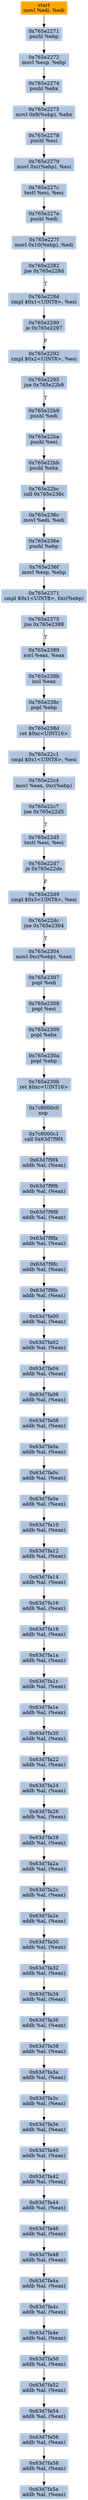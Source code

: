 digraph G {
node[shape=rectangle,style=filled,fillcolor=lightsteelblue,color=lightsteelblue]
bgcolor="transparent"
a0x765e226fmovl_edi_edi[label="start\nmovl %edi, %edi",color="lightgrey",fillcolor="orange"];
a0x765e2271pushl_ebp[label="0x765e2271\npushl %ebp"];
a0x765e2272movl_esp_ebp[label="0x765e2272\nmovl %esp, %ebp"];
a0x765e2274pushl_ebx[label="0x765e2274\npushl %ebx"];
a0x765e2275movl_0x8ebp__ebx[label="0x765e2275\nmovl 0x8(%ebp), %ebx"];
a0x765e2278pushl_esi[label="0x765e2278\npushl %esi"];
a0x765e2279movl_0xcebp__esi[label="0x765e2279\nmovl 0xc(%ebp), %esi"];
a0x765e227ctestl_esi_esi[label="0x765e227c\ntestl %esi, %esi"];
a0x765e227epushl_edi[label="0x765e227e\npushl %edi"];
a0x765e227fmovl_0x10ebp__edi[label="0x765e227f\nmovl 0x10(%ebp), %edi"];
a0x765e2282jne_0x765e228d[label="0x765e2282\njne 0x765e228d"];
a0x765e228dcmpl_0x1UINT8_esi[label="0x765e228d\ncmpl $0x1<UINT8>, %esi"];
a0x765e2290je_0x765e2297[label="0x765e2290\nje 0x765e2297"];
a0x765e2292cmpl_0x2UINT8_esi[label="0x765e2292\ncmpl $0x2<UINT8>, %esi"];
a0x765e2295jne_0x765e22b9[label="0x765e2295\njne 0x765e22b9"];
a0x765e22b9pushl_edi[label="0x765e22b9\npushl %edi"];
a0x765e22bapushl_esi[label="0x765e22ba\npushl %esi"];
a0x765e22bbpushl_ebx[label="0x765e22bb\npushl %ebx"];
a0x765e22bccall_0x765e236c[label="0x765e22bc\ncall 0x765e236c"];
a0x765e236cmovl_edi_edi[label="0x765e236c\nmovl %edi, %edi"];
a0x765e236epushl_ebp[label="0x765e236e\npushl %ebp"];
a0x765e236fmovl_esp_ebp[label="0x765e236f\nmovl %esp, %ebp"];
a0x765e2371cmpl_0x1UINT8_0xcebp_[label="0x765e2371\ncmpl $0x1<UINT8>, 0xc(%ebp)"];
a0x765e2375jne_0x765e2389[label="0x765e2375\njne 0x765e2389"];
a0x765e2389xorl_eax_eax[label="0x765e2389\nxorl %eax, %eax"];
a0x765e238bincl_eax[label="0x765e238b\nincl %eax"];
a0x765e238cpopl_ebp[label="0x765e238c\npopl %ebp"];
a0x765e238dret_0xcUINT16[label="0x765e238d\nret $0xc<UINT16>"];
a0x765e22c1cmpl_0x1UINT8_esi[label="0x765e22c1\ncmpl $0x1<UINT8>, %esi"];
a0x765e22c4movl_eax_0xcebp_[label="0x765e22c4\nmovl %eax, 0xc(%ebp)"];
a0x765e22c7jne_0x765e22d5[label="0x765e22c7\njne 0x765e22d5"];
a0x765e22d5testl_esi_esi[label="0x765e22d5\ntestl %esi, %esi"];
a0x765e22d7je_0x765e22de[label="0x765e22d7\nje 0x765e22de"];
a0x765e22d9cmpl_0x3UINT8_esi[label="0x765e22d9\ncmpl $0x3<UINT8>, %esi"];
a0x765e22dcjne_0x765e2304[label="0x765e22dc\njne 0x765e2304"];
a0x765e2304movl_0xcebp__eax[label="0x765e2304\nmovl 0xc(%ebp), %eax"];
a0x765e2307popl_edi[label="0x765e2307\npopl %edi"];
a0x765e2308popl_esi[label="0x765e2308\npopl %esi"];
a0x765e2309popl_ebx[label="0x765e2309\npopl %ebx"];
a0x765e230apopl_ebp[label="0x765e230a\npopl %ebp"];
a0x765e230bret_0xcUINT16[label="0x765e230b\nret $0xc<UINT16>"];
a0x7c8000c0nop_[label="0x7c8000c0\nnop "];
a0x7c8000c1call_0x63d7f9f4[label="0x7c8000c1\ncall 0x63d7f9f4"];
a0x63d7f9f4addb_al_eax_[label="0x63d7f9f4\naddb %al, (%eax)"];
a0x63d7f9f6addb_al_eax_[label="0x63d7f9f6\naddb %al, (%eax)"];
a0x63d7f9f8addb_al_eax_[label="0x63d7f9f8\naddb %al, (%eax)"];
a0x63d7f9faaddb_al_eax_[label="0x63d7f9fa\naddb %al, (%eax)"];
a0x63d7f9fcaddb_al_eax_[label="0x63d7f9fc\naddb %al, (%eax)"];
a0x63d7f9feaddb_al_eax_[label="0x63d7f9fe\naddb %al, (%eax)"];
a0x63d7fa00addb_al_eax_[label="0x63d7fa00\naddb %al, (%eax)"];
a0x63d7fa02addb_al_eax_[label="0x63d7fa02\naddb %al, (%eax)"];
a0x63d7fa04addb_al_eax_[label="0x63d7fa04\naddb %al, (%eax)"];
a0x63d7fa06addb_al_eax_[label="0x63d7fa06\naddb %al, (%eax)"];
a0x63d7fa08addb_al_eax_[label="0x63d7fa08\naddb %al, (%eax)"];
a0x63d7fa0aaddb_al_eax_[label="0x63d7fa0a\naddb %al, (%eax)"];
a0x63d7fa0caddb_al_eax_[label="0x63d7fa0c\naddb %al, (%eax)"];
a0x63d7fa0eaddb_al_eax_[label="0x63d7fa0e\naddb %al, (%eax)"];
a0x63d7fa10addb_al_eax_[label="0x63d7fa10\naddb %al, (%eax)"];
a0x63d7fa12addb_al_eax_[label="0x63d7fa12\naddb %al, (%eax)"];
a0x63d7fa14addb_al_eax_[label="0x63d7fa14\naddb %al, (%eax)"];
a0x63d7fa16addb_al_eax_[label="0x63d7fa16\naddb %al, (%eax)"];
a0x63d7fa18addb_al_eax_[label="0x63d7fa18\naddb %al, (%eax)"];
a0x63d7fa1aaddb_al_eax_[label="0x63d7fa1a\naddb %al, (%eax)"];
a0x63d7fa1caddb_al_eax_[label="0x63d7fa1c\naddb %al, (%eax)"];
a0x63d7fa1eaddb_al_eax_[label="0x63d7fa1e\naddb %al, (%eax)"];
a0x63d7fa20addb_al_eax_[label="0x63d7fa20\naddb %al, (%eax)"];
a0x63d7fa22addb_al_eax_[label="0x63d7fa22\naddb %al, (%eax)"];
a0x63d7fa24addb_al_eax_[label="0x63d7fa24\naddb %al, (%eax)"];
a0x63d7fa26addb_al_eax_[label="0x63d7fa26\naddb %al, (%eax)"];
a0x63d7fa28addb_al_eax_[label="0x63d7fa28\naddb %al, (%eax)"];
a0x63d7fa2aaddb_al_eax_[label="0x63d7fa2a\naddb %al, (%eax)"];
a0x63d7fa2caddb_al_eax_[label="0x63d7fa2c\naddb %al, (%eax)"];
a0x63d7fa2eaddb_al_eax_[label="0x63d7fa2e\naddb %al, (%eax)"];
a0x63d7fa30addb_al_eax_[label="0x63d7fa30\naddb %al, (%eax)"];
a0x63d7fa32addb_al_eax_[label="0x63d7fa32\naddb %al, (%eax)"];
a0x63d7fa34addb_al_eax_[label="0x63d7fa34\naddb %al, (%eax)"];
a0x63d7fa36addb_al_eax_[label="0x63d7fa36\naddb %al, (%eax)"];
a0x63d7fa38addb_al_eax_[label="0x63d7fa38\naddb %al, (%eax)"];
a0x63d7fa3aaddb_al_eax_[label="0x63d7fa3a\naddb %al, (%eax)"];
a0x63d7fa3caddb_al_eax_[label="0x63d7fa3c\naddb %al, (%eax)"];
a0x63d7fa3eaddb_al_eax_[label="0x63d7fa3e\naddb %al, (%eax)"];
a0x63d7fa40addb_al_eax_[label="0x63d7fa40\naddb %al, (%eax)"];
a0x63d7fa42addb_al_eax_[label="0x63d7fa42\naddb %al, (%eax)"];
a0x63d7fa44addb_al_eax_[label="0x63d7fa44\naddb %al, (%eax)"];
a0x63d7fa46addb_al_eax_[label="0x63d7fa46\naddb %al, (%eax)"];
a0x63d7fa48addb_al_eax_[label="0x63d7fa48\naddb %al, (%eax)"];
a0x63d7fa4aaddb_al_eax_[label="0x63d7fa4a\naddb %al, (%eax)"];
a0x63d7fa4caddb_al_eax_[label="0x63d7fa4c\naddb %al, (%eax)"];
a0x63d7fa4eaddb_al_eax_[label="0x63d7fa4e\naddb %al, (%eax)"];
a0x63d7fa50addb_al_eax_[label="0x63d7fa50\naddb %al, (%eax)"];
a0x63d7fa52addb_al_eax_[label="0x63d7fa52\naddb %al, (%eax)"];
a0x63d7fa54addb_al_eax_[label="0x63d7fa54\naddb %al, (%eax)"];
a0x63d7fa56addb_al_eax_[label="0x63d7fa56\naddb %al, (%eax)"];
a0x63d7fa58addb_al_eax_[label="0x63d7fa58\naddb %al, (%eax)"];
a0x63d7fa5aaddb_al_eax_[label="0x63d7fa5a\naddb %al, (%eax)"];
a0x765e226fmovl_edi_edi -> a0x765e2271pushl_ebp [color="#000000"];
a0x765e2271pushl_ebp -> a0x765e2272movl_esp_ebp [color="#000000"];
a0x765e2272movl_esp_ebp -> a0x765e2274pushl_ebx [color="#000000"];
a0x765e2274pushl_ebx -> a0x765e2275movl_0x8ebp__ebx [color="#000000"];
a0x765e2275movl_0x8ebp__ebx -> a0x765e2278pushl_esi [color="#000000"];
a0x765e2278pushl_esi -> a0x765e2279movl_0xcebp__esi [color="#000000"];
a0x765e2279movl_0xcebp__esi -> a0x765e227ctestl_esi_esi [color="#000000"];
a0x765e227ctestl_esi_esi -> a0x765e227epushl_edi [color="#000000"];
a0x765e227epushl_edi -> a0x765e227fmovl_0x10ebp__edi [color="#000000"];
a0x765e227fmovl_0x10ebp__edi -> a0x765e2282jne_0x765e228d [color="#000000"];
a0x765e2282jne_0x765e228d -> a0x765e228dcmpl_0x1UINT8_esi [color="#000000",label="T"];
a0x765e228dcmpl_0x1UINT8_esi -> a0x765e2290je_0x765e2297 [color="#000000"];
a0x765e2290je_0x765e2297 -> a0x765e2292cmpl_0x2UINT8_esi [color="#000000",label="F"];
a0x765e2292cmpl_0x2UINT8_esi -> a0x765e2295jne_0x765e22b9 [color="#000000"];
a0x765e2295jne_0x765e22b9 -> a0x765e22b9pushl_edi [color="#000000",label="T"];
a0x765e22b9pushl_edi -> a0x765e22bapushl_esi [color="#000000"];
a0x765e22bapushl_esi -> a0x765e22bbpushl_ebx [color="#000000"];
a0x765e22bbpushl_ebx -> a0x765e22bccall_0x765e236c [color="#000000"];
a0x765e22bccall_0x765e236c -> a0x765e236cmovl_edi_edi [color="#000000"];
a0x765e236cmovl_edi_edi -> a0x765e236epushl_ebp [color="#000000"];
a0x765e236epushl_ebp -> a0x765e236fmovl_esp_ebp [color="#000000"];
a0x765e236fmovl_esp_ebp -> a0x765e2371cmpl_0x1UINT8_0xcebp_ [color="#000000"];
a0x765e2371cmpl_0x1UINT8_0xcebp_ -> a0x765e2375jne_0x765e2389 [color="#000000"];
a0x765e2375jne_0x765e2389 -> a0x765e2389xorl_eax_eax [color="#000000",label="T"];
a0x765e2389xorl_eax_eax -> a0x765e238bincl_eax [color="#000000"];
a0x765e238bincl_eax -> a0x765e238cpopl_ebp [color="#000000"];
a0x765e238cpopl_ebp -> a0x765e238dret_0xcUINT16 [color="#000000"];
a0x765e238dret_0xcUINT16 -> a0x765e22c1cmpl_0x1UINT8_esi [color="#000000"];
a0x765e22c1cmpl_0x1UINT8_esi -> a0x765e22c4movl_eax_0xcebp_ [color="#000000"];
a0x765e22c4movl_eax_0xcebp_ -> a0x765e22c7jne_0x765e22d5 [color="#000000"];
a0x765e22c7jne_0x765e22d5 -> a0x765e22d5testl_esi_esi [color="#000000",label="T"];
a0x765e22d5testl_esi_esi -> a0x765e22d7je_0x765e22de [color="#000000"];
a0x765e22d7je_0x765e22de -> a0x765e22d9cmpl_0x3UINT8_esi [color="#000000",label="F"];
a0x765e22d9cmpl_0x3UINT8_esi -> a0x765e22dcjne_0x765e2304 [color="#000000"];
a0x765e22dcjne_0x765e2304 -> a0x765e2304movl_0xcebp__eax [color="#000000",label="T"];
a0x765e2304movl_0xcebp__eax -> a0x765e2307popl_edi [color="#000000"];
a0x765e2307popl_edi -> a0x765e2308popl_esi [color="#000000"];
a0x765e2308popl_esi -> a0x765e2309popl_ebx [color="#000000"];
a0x765e2309popl_ebx -> a0x765e230apopl_ebp [color="#000000"];
a0x765e230apopl_ebp -> a0x765e230bret_0xcUINT16 [color="#000000"];
a0x765e230bret_0xcUINT16 -> a0x7c8000c0nop_ [color="#000000"];
a0x7c8000c0nop_ -> a0x7c8000c1call_0x63d7f9f4 [color="#000000"];
a0x7c8000c1call_0x63d7f9f4 -> a0x63d7f9f4addb_al_eax_ [color="#000000"];
a0x63d7f9f4addb_al_eax_ -> a0x63d7f9f6addb_al_eax_ [color="#000000"];
a0x63d7f9f6addb_al_eax_ -> a0x63d7f9f8addb_al_eax_ [color="#000000"];
a0x63d7f9f8addb_al_eax_ -> a0x63d7f9faaddb_al_eax_ [color="#000000"];
a0x63d7f9faaddb_al_eax_ -> a0x63d7f9fcaddb_al_eax_ [color="#000000"];
a0x63d7f9fcaddb_al_eax_ -> a0x63d7f9feaddb_al_eax_ [color="#000000"];
a0x63d7f9feaddb_al_eax_ -> a0x63d7fa00addb_al_eax_ [color="#000000"];
a0x63d7fa00addb_al_eax_ -> a0x63d7fa02addb_al_eax_ [color="#000000"];
a0x63d7fa02addb_al_eax_ -> a0x63d7fa04addb_al_eax_ [color="#000000"];
a0x63d7fa04addb_al_eax_ -> a0x63d7fa06addb_al_eax_ [color="#000000"];
a0x63d7fa06addb_al_eax_ -> a0x63d7fa08addb_al_eax_ [color="#000000"];
a0x63d7fa08addb_al_eax_ -> a0x63d7fa0aaddb_al_eax_ [color="#000000"];
a0x63d7fa0aaddb_al_eax_ -> a0x63d7fa0caddb_al_eax_ [color="#000000"];
a0x63d7fa0caddb_al_eax_ -> a0x63d7fa0eaddb_al_eax_ [color="#000000"];
a0x63d7fa0eaddb_al_eax_ -> a0x63d7fa10addb_al_eax_ [color="#000000"];
a0x63d7fa10addb_al_eax_ -> a0x63d7fa12addb_al_eax_ [color="#000000"];
a0x63d7fa12addb_al_eax_ -> a0x63d7fa14addb_al_eax_ [color="#000000"];
a0x63d7fa14addb_al_eax_ -> a0x63d7fa16addb_al_eax_ [color="#000000"];
a0x63d7fa16addb_al_eax_ -> a0x63d7fa18addb_al_eax_ [color="#000000"];
a0x63d7fa18addb_al_eax_ -> a0x63d7fa1aaddb_al_eax_ [color="#000000"];
a0x63d7fa1aaddb_al_eax_ -> a0x63d7fa1caddb_al_eax_ [color="#000000"];
a0x63d7fa1caddb_al_eax_ -> a0x63d7fa1eaddb_al_eax_ [color="#000000"];
a0x63d7fa1eaddb_al_eax_ -> a0x63d7fa20addb_al_eax_ [color="#000000"];
a0x63d7fa20addb_al_eax_ -> a0x63d7fa22addb_al_eax_ [color="#000000"];
a0x63d7fa22addb_al_eax_ -> a0x63d7fa24addb_al_eax_ [color="#000000"];
a0x63d7fa24addb_al_eax_ -> a0x63d7fa26addb_al_eax_ [color="#000000"];
a0x63d7fa26addb_al_eax_ -> a0x63d7fa28addb_al_eax_ [color="#000000"];
a0x63d7fa28addb_al_eax_ -> a0x63d7fa2aaddb_al_eax_ [color="#000000"];
a0x63d7fa2aaddb_al_eax_ -> a0x63d7fa2caddb_al_eax_ [color="#000000"];
a0x63d7fa2caddb_al_eax_ -> a0x63d7fa2eaddb_al_eax_ [color="#000000"];
a0x63d7fa2eaddb_al_eax_ -> a0x63d7fa30addb_al_eax_ [color="#000000"];
a0x63d7fa30addb_al_eax_ -> a0x63d7fa32addb_al_eax_ [color="#000000"];
a0x63d7fa32addb_al_eax_ -> a0x63d7fa34addb_al_eax_ [color="#000000"];
a0x63d7fa34addb_al_eax_ -> a0x63d7fa36addb_al_eax_ [color="#000000"];
a0x63d7fa36addb_al_eax_ -> a0x63d7fa38addb_al_eax_ [color="#000000"];
a0x63d7fa38addb_al_eax_ -> a0x63d7fa3aaddb_al_eax_ [color="#000000"];
a0x63d7fa3aaddb_al_eax_ -> a0x63d7fa3caddb_al_eax_ [color="#000000"];
a0x63d7fa3caddb_al_eax_ -> a0x63d7fa3eaddb_al_eax_ [color="#000000"];
a0x63d7fa3eaddb_al_eax_ -> a0x63d7fa40addb_al_eax_ [color="#000000"];
a0x63d7fa40addb_al_eax_ -> a0x63d7fa42addb_al_eax_ [color="#000000"];
a0x63d7fa42addb_al_eax_ -> a0x63d7fa44addb_al_eax_ [color="#000000"];
a0x63d7fa44addb_al_eax_ -> a0x63d7fa46addb_al_eax_ [color="#000000"];
a0x63d7fa46addb_al_eax_ -> a0x63d7fa48addb_al_eax_ [color="#000000"];
a0x63d7fa48addb_al_eax_ -> a0x63d7fa4aaddb_al_eax_ [color="#000000"];
a0x63d7fa4aaddb_al_eax_ -> a0x63d7fa4caddb_al_eax_ [color="#000000"];
a0x63d7fa4caddb_al_eax_ -> a0x63d7fa4eaddb_al_eax_ [color="#000000"];
a0x63d7fa4eaddb_al_eax_ -> a0x63d7fa50addb_al_eax_ [color="#000000"];
a0x63d7fa50addb_al_eax_ -> a0x63d7fa52addb_al_eax_ [color="#000000"];
a0x63d7fa52addb_al_eax_ -> a0x63d7fa54addb_al_eax_ [color="#000000"];
a0x63d7fa54addb_al_eax_ -> a0x63d7fa56addb_al_eax_ [color="#000000"];
a0x63d7fa56addb_al_eax_ -> a0x63d7fa58addb_al_eax_ [color="#000000"];
a0x63d7fa58addb_al_eax_ -> a0x63d7fa5aaddb_al_eax_ [color="#000000"];
}
